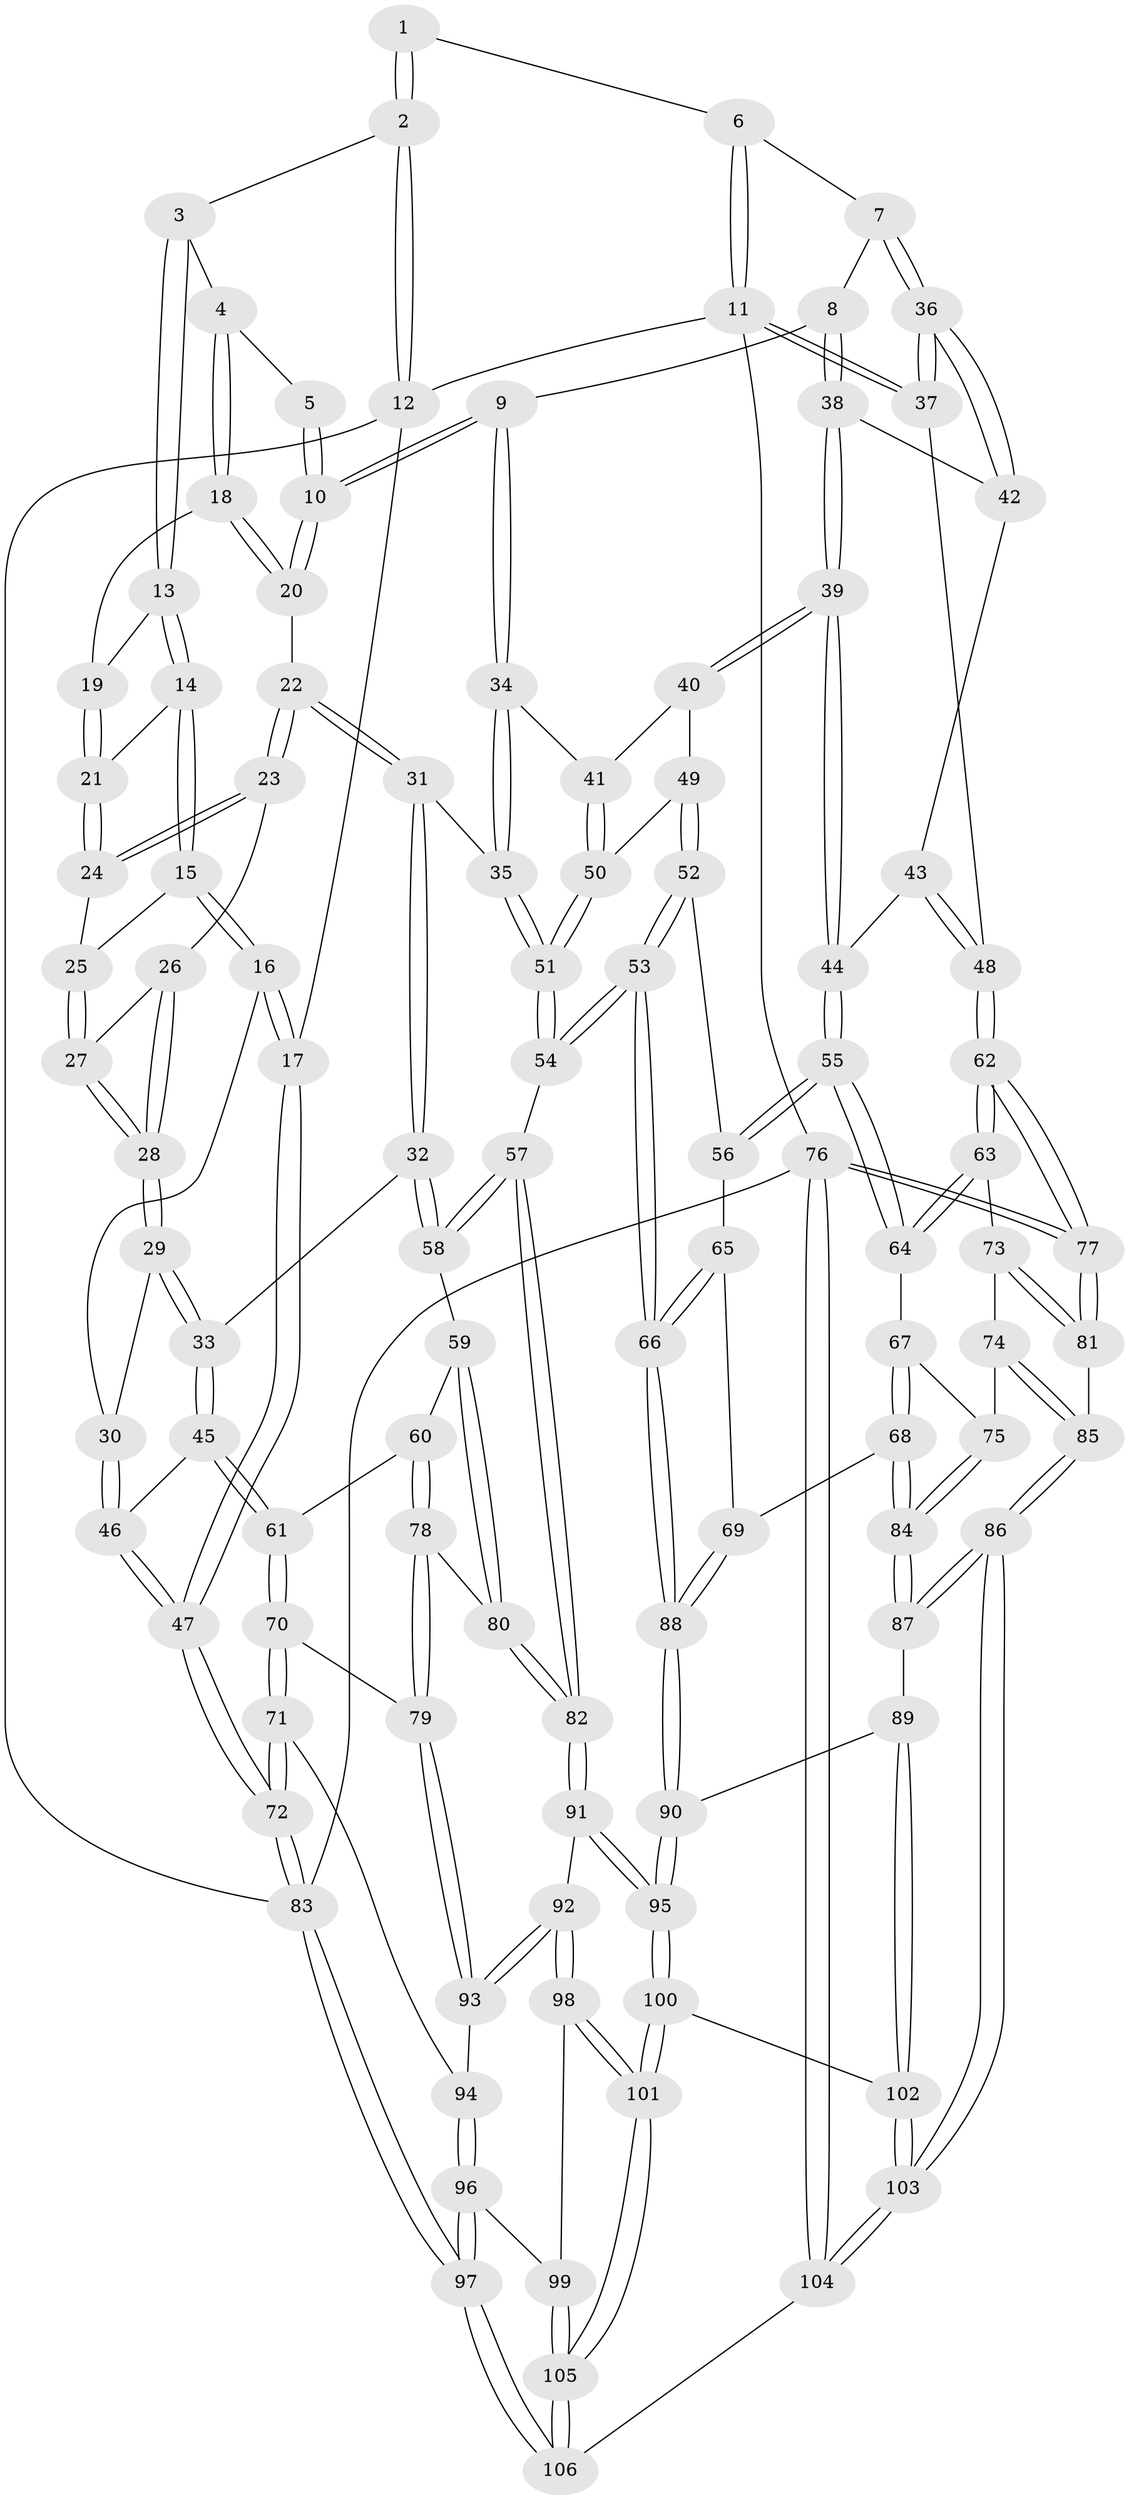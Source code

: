// coarse degree distribution, {4: 0.38095238095238093, 3: 0.19047619047619047, 5: 0.2619047619047619, 2: 0.047619047619047616, 10: 0.023809523809523808, 6: 0.047619047619047616, 8: 0.023809523809523808, 7: 0.023809523809523808}
// Generated by graph-tools (version 1.1) at 2025/04/03/04/25 22:04:33]
// undirected, 106 vertices, 262 edges
graph export_dot {
graph [start="1"]
  node [color=gray90,style=filled];
  1 [pos="+0.4234887133645354+0"];
  2 [pos="+0.06617091406970428+0"];
  3 [pos="+0.17974592043613324+0"];
  4 [pos="+0.3560946343154457+0.04258254454018695"];
  5 [pos="+0.41045317945850784+0"];
  6 [pos="+0.6323283676383603+0"];
  7 [pos="+0.6495509618526034+0.12011458003850095"];
  8 [pos="+0.6349319710104924+0.16762514183918736"];
  9 [pos="+0.5414392413232334+0.18648439697428454"];
  10 [pos="+0.49159979376781754+0.16661556862746085"];
  11 [pos="+1+0"];
  12 [pos="+0+0"];
  13 [pos="+0.1882015847498353+0.02117580837099583"];
  14 [pos="+0.18898346110779388+0.06654388626048377"];
  15 [pos="+0.13973156043794036+0.14752345693375615"];
  16 [pos="+0+0.23368988146618064"];
  17 [pos="+0+0.21230187407572754"];
  18 [pos="+0.3542536353363103+0.07438448738990223"];
  19 [pos="+0.34223551667815477+0.07691490875682348"];
  20 [pos="+0.41532647572488357+0.15450286454220832"];
  21 [pos="+0.2615152660696636+0.11889767199787463"];
  22 [pos="+0.3268485929859073+0.21341438012340402"];
  23 [pos="+0.2826773660124181+0.19979328542728292"];
  24 [pos="+0.26156051368224054+0.11927462512409787"];
  25 [pos="+0.1902815379104482+0.18122533004950284"];
  26 [pos="+0.2819463638289953+0.200039203624803"];
  27 [pos="+0.20083329051444826+0.1906803942700783"];
  28 [pos="+0.17854392941637484+0.3330217741200274"];
  29 [pos="+0.17751229804868765+0.3353160914491024"];
  30 [pos="+0+0.25334046719845843"];
  31 [pos="+0.33568860188638133+0.41439336336319377"];
  32 [pos="+0.2977012308697618+0.43357312657953356"];
  33 [pos="+0.2565344025319839+0.4332409406700883"];
  34 [pos="+0.4166806535692326+0.3995911596670803"];
  35 [pos="+0.36899217091306125+0.4118859717568252"];
  36 [pos="+1+0"];
  37 [pos="+1+0"];
  38 [pos="+0.674202250776312+0.21991077447002885"];
  39 [pos="+0.6836481410690621+0.44783948223624614"];
  40 [pos="+0.5627330153390441+0.4450204891580373"];
  41 [pos="+0.48086629186636387+0.4313279710582525"];
  42 [pos="+0.7800192417161995+0.23449201547679394"];
  43 [pos="+0.9410186736853056+0.36968523039534607"];
  44 [pos="+0.6892856717106567+0.45559786673295083"];
  45 [pos="+0.16452275122525203+0.5160978738255654"];
  46 [pos="+0.13541388803321028+0.5153810120081492"];
  47 [pos="+0+0.5532430348578918"];
  48 [pos="+1+0.3995913356201181"];
  49 [pos="+0.5285602987241855+0.5440468375685336"];
  50 [pos="+0.4907010043348381+0.5268928517717999"];
  51 [pos="+0.4656948111239791+0.6001934382506053"];
  52 [pos="+0.5363222942129806+0.5629469080460925"];
  53 [pos="+0.4749901516806065+0.6794880682405289"];
  54 [pos="+0.47197736565767123+0.6788624929503165"];
  55 [pos="+0.6930041609819848+0.47339865851744656"];
  56 [pos="+0.6637156737011907+0.512010491165072"];
  57 [pos="+0.4384352209182448+0.6844047725211495"];
  58 [pos="+0.35356329553008703+0.630250829701838"];
  59 [pos="+0.34657323817947566+0.6331830417147134"];
  60 [pos="+0.3201577963967991+0.638465536995328"];
  61 [pos="+0.17747052248979742+0.6282869115738814"];
  62 [pos="+1+0.48230404454188774"];
  63 [pos="+0.8397343719317127+0.576663961759521"];
  64 [pos="+0.7321292448523705+0.5170164741447223"];
  65 [pos="+0.6632744812230672+0.5128958837719431"];
  66 [pos="+0.5073355532106258+0.6940553370462929"];
  67 [pos="+0.7195101115794956+0.6072161828155163"];
  68 [pos="+0.6689610636244121+0.6997293446049134"];
  69 [pos="+0.6324803565904485+0.6978612365769987"];
  70 [pos="+0.16295375004749268+0.6799060498637475"];
  71 [pos="+0+0.7378212845728188"];
  72 [pos="+0+0.7371108866839523"];
  73 [pos="+0.8369229861125944+0.644484793844303"];
  74 [pos="+0.8205429155162046+0.6885168729607394"];
  75 [pos="+0.7612850276603469+0.6967928160847746"];
  76 [pos="+1+1"];
  77 [pos="+1+0.7266923606897193"];
  78 [pos="+0.22445244044440166+0.7243651280889206"];
  79 [pos="+0.20021989538563897+0.7240747600649682"];
  80 [pos="+0.2752339440751636+0.7395789505264465"];
  81 [pos="+1+0.7477804575566508"];
  82 [pos="+0.3552341410169729+0.8066458507788506"];
  83 [pos="+0+1"];
  84 [pos="+0.7128822109998935+0.7230281900310325"];
  85 [pos="+0.8765711210852126+0.8227811129736353"];
  86 [pos="+0.8070958943460927+0.9106719868417833"];
  87 [pos="+0.7343523727905891+0.8448827510415267"];
  88 [pos="+0.547635417971705+0.7278376799255813"];
  89 [pos="+0.5764573337061649+0.8145797433922414"];
  90 [pos="+0.5571109598524423+0.7718009061771718"];
  91 [pos="+0.3542822655530469+0.8125254902526482"];
  92 [pos="+0.2513251954482758+0.8422751973280083"];
  93 [pos="+0.1950732624087487+0.8056020792279774"];
  94 [pos="+0.1460656018677275+0.835844783895725"];
  95 [pos="+0.3888429228851264+0.8859735279776028"];
  96 [pos="+0.1271065910709635+0.9601630498405657"];
  97 [pos="+0+1"];
  98 [pos="+0.2456113313902113+0.8720733566764035"];
  99 [pos="+0.23264103083535528+0.9138992734499419"];
  100 [pos="+0.4001237111639412+0.9401381616196833"];
  101 [pos="+0.39450619256277747+0.9559463420307562"];
  102 [pos="+0.5561263970552791+0.8945916302546907"];
  103 [pos="+0.7901166367267581+1"];
  104 [pos="+0.7905585983184558+1"];
  105 [pos="+0.3772082979105448+1"];
  106 [pos="+0.37413156661035807+1"];
  1 -- 2;
  1 -- 2;
  1 -- 6;
  2 -- 3;
  2 -- 12;
  2 -- 12;
  3 -- 4;
  3 -- 13;
  3 -- 13;
  4 -- 5;
  4 -- 18;
  4 -- 18;
  5 -- 10;
  5 -- 10;
  6 -- 7;
  6 -- 11;
  6 -- 11;
  7 -- 8;
  7 -- 36;
  7 -- 36;
  8 -- 9;
  8 -- 38;
  8 -- 38;
  9 -- 10;
  9 -- 10;
  9 -- 34;
  9 -- 34;
  10 -- 20;
  10 -- 20;
  11 -- 12;
  11 -- 37;
  11 -- 37;
  11 -- 76;
  12 -- 17;
  12 -- 83;
  13 -- 14;
  13 -- 14;
  13 -- 19;
  14 -- 15;
  14 -- 15;
  14 -- 21;
  15 -- 16;
  15 -- 16;
  15 -- 25;
  16 -- 17;
  16 -- 17;
  16 -- 30;
  17 -- 47;
  17 -- 47;
  18 -- 19;
  18 -- 20;
  18 -- 20;
  19 -- 21;
  19 -- 21;
  20 -- 22;
  21 -- 24;
  21 -- 24;
  22 -- 23;
  22 -- 23;
  22 -- 31;
  22 -- 31;
  23 -- 24;
  23 -- 24;
  23 -- 26;
  24 -- 25;
  25 -- 27;
  25 -- 27;
  26 -- 27;
  26 -- 28;
  26 -- 28;
  27 -- 28;
  27 -- 28;
  28 -- 29;
  28 -- 29;
  29 -- 30;
  29 -- 33;
  29 -- 33;
  30 -- 46;
  30 -- 46;
  31 -- 32;
  31 -- 32;
  31 -- 35;
  32 -- 33;
  32 -- 58;
  32 -- 58;
  33 -- 45;
  33 -- 45;
  34 -- 35;
  34 -- 35;
  34 -- 41;
  35 -- 51;
  35 -- 51;
  36 -- 37;
  36 -- 37;
  36 -- 42;
  36 -- 42;
  37 -- 48;
  38 -- 39;
  38 -- 39;
  38 -- 42;
  39 -- 40;
  39 -- 40;
  39 -- 44;
  39 -- 44;
  40 -- 41;
  40 -- 49;
  41 -- 50;
  41 -- 50;
  42 -- 43;
  43 -- 44;
  43 -- 48;
  43 -- 48;
  44 -- 55;
  44 -- 55;
  45 -- 46;
  45 -- 61;
  45 -- 61;
  46 -- 47;
  46 -- 47;
  47 -- 72;
  47 -- 72;
  48 -- 62;
  48 -- 62;
  49 -- 50;
  49 -- 52;
  49 -- 52;
  50 -- 51;
  50 -- 51;
  51 -- 54;
  51 -- 54;
  52 -- 53;
  52 -- 53;
  52 -- 56;
  53 -- 54;
  53 -- 54;
  53 -- 66;
  53 -- 66;
  54 -- 57;
  55 -- 56;
  55 -- 56;
  55 -- 64;
  55 -- 64;
  56 -- 65;
  57 -- 58;
  57 -- 58;
  57 -- 82;
  57 -- 82;
  58 -- 59;
  59 -- 60;
  59 -- 80;
  59 -- 80;
  60 -- 61;
  60 -- 78;
  60 -- 78;
  61 -- 70;
  61 -- 70;
  62 -- 63;
  62 -- 63;
  62 -- 77;
  62 -- 77;
  63 -- 64;
  63 -- 64;
  63 -- 73;
  64 -- 67;
  65 -- 66;
  65 -- 66;
  65 -- 69;
  66 -- 88;
  66 -- 88;
  67 -- 68;
  67 -- 68;
  67 -- 75;
  68 -- 69;
  68 -- 84;
  68 -- 84;
  69 -- 88;
  69 -- 88;
  70 -- 71;
  70 -- 71;
  70 -- 79;
  71 -- 72;
  71 -- 72;
  71 -- 94;
  72 -- 83;
  72 -- 83;
  73 -- 74;
  73 -- 81;
  73 -- 81;
  74 -- 75;
  74 -- 85;
  74 -- 85;
  75 -- 84;
  75 -- 84;
  76 -- 77;
  76 -- 77;
  76 -- 104;
  76 -- 104;
  76 -- 83;
  77 -- 81;
  77 -- 81;
  78 -- 79;
  78 -- 79;
  78 -- 80;
  79 -- 93;
  79 -- 93;
  80 -- 82;
  80 -- 82;
  81 -- 85;
  82 -- 91;
  82 -- 91;
  83 -- 97;
  83 -- 97;
  84 -- 87;
  84 -- 87;
  85 -- 86;
  85 -- 86;
  86 -- 87;
  86 -- 87;
  86 -- 103;
  86 -- 103;
  87 -- 89;
  88 -- 90;
  88 -- 90;
  89 -- 90;
  89 -- 102;
  89 -- 102;
  90 -- 95;
  90 -- 95;
  91 -- 92;
  91 -- 95;
  91 -- 95;
  92 -- 93;
  92 -- 93;
  92 -- 98;
  92 -- 98;
  93 -- 94;
  94 -- 96;
  94 -- 96;
  95 -- 100;
  95 -- 100;
  96 -- 97;
  96 -- 97;
  96 -- 99;
  97 -- 106;
  97 -- 106;
  98 -- 99;
  98 -- 101;
  98 -- 101;
  99 -- 105;
  99 -- 105;
  100 -- 101;
  100 -- 101;
  100 -- 102;
  101 -- 105;
  101 -- 105;
  102 -- 103;
  102 -- 103;
  103 -- 104;
  103 -- 104;
  104 -- 106;
  105 -- 106;
  105 -- 106;
}
